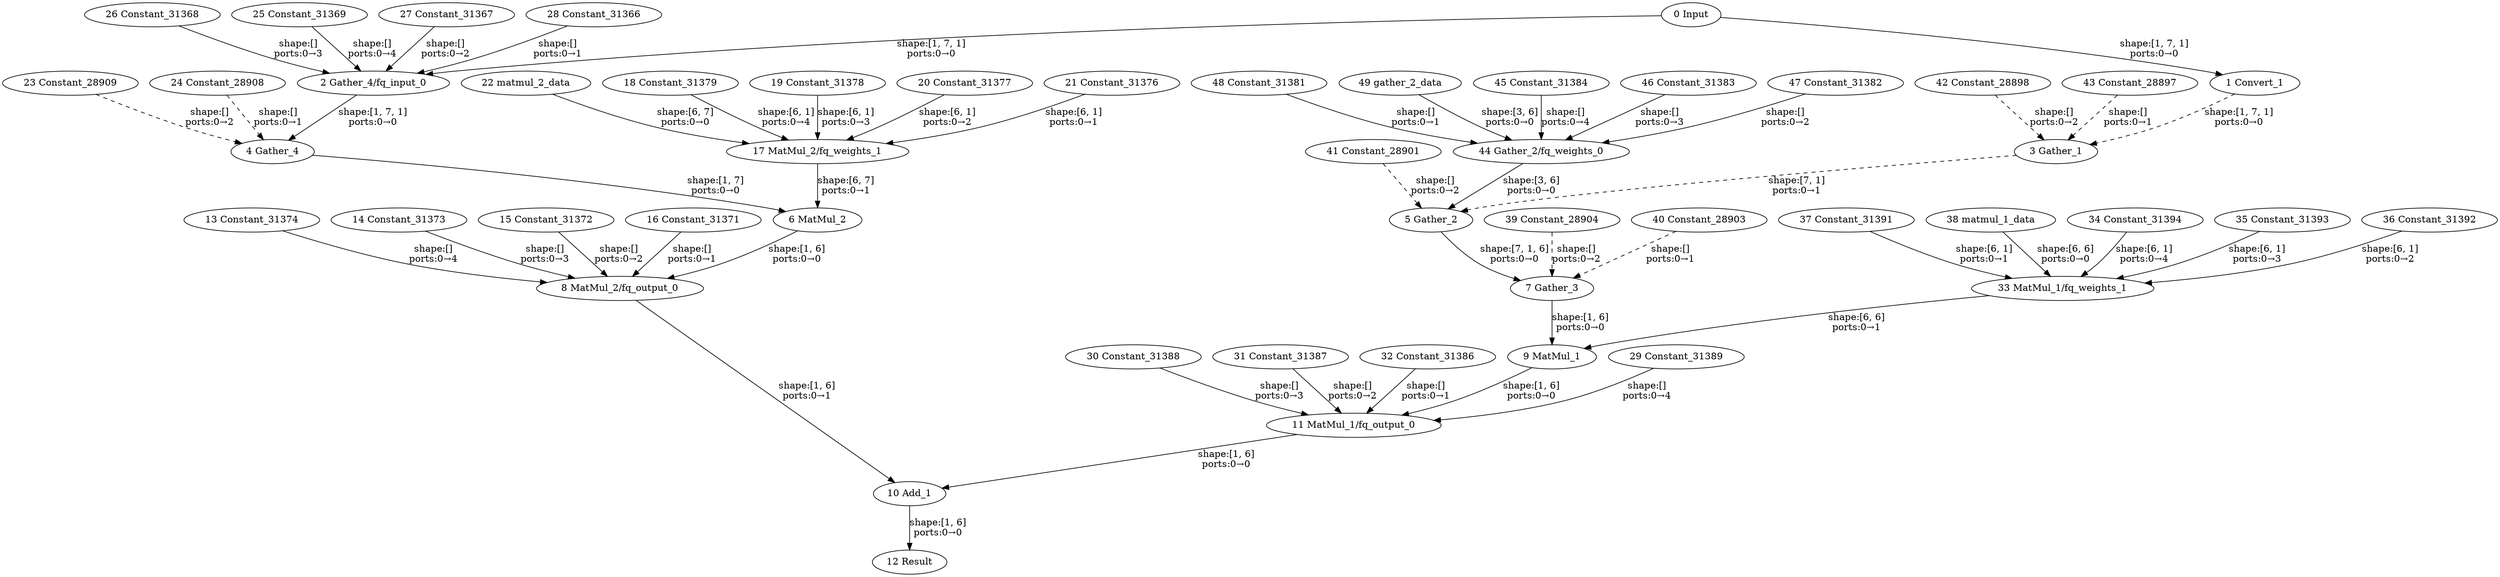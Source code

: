 strict digraph  {
"0 Input" [id=0, type=Parameter];
"1 Convert_1" [id=1, type=Convert];
"2 Gather_4/fq_input_0" [id=2, type=FakeQuantize];
"3 Gather_1" [id=3, type=Gather];
"4 Gather_4" [id=4, type=Gather];
"5 Gather_2" [id=5, type=Gather];
"6 MatMul_2" [id=6, type=MatMul];
"7 Gather_3" [id=7, type=Gather];
"8 MatMul_2/fq_output_0" [id=8, type=FakeQuantize];
"9 MatMul_1" [id=9, type=MatMul];
"10 Add_1" [id=10, type=Add];
"11 MatMul_1/fq_output_0" [id=11, type=FakeQuantize];
"12 Result" [id=12, type=Result];
"13 Constant_31374" [id=13, type=Constant];
"14 Constant_31373" [id=14, type=Constant];
"15 Constant_31372" [id=15, type=Constant];
"16 Constant_31371" [id=16, type=Constant];
"17 MatMul_2/fq_weights_1" [id=17, type=FakeQuantize];
"18 Constant_31379" [id=18, type=Constant];
"19 Constant_31378" [id=19, type=Constant];
"20 Constant_31377" [id=20, type=Constant];
"21 Constant_31376" [id=21, type=Constant];
"22 matmul_2_data" [id=22, type=Constant];
"23 Constant_28909" [id=23, type=Constant];
"24 Constant_28908" [id=24, type=Constant];
"25 Constant_31369" [id=25, type=Constant];
"26 Constant_31368" [id=26, type=Constant];
"27 Constant_31367" [id=27, type=Constant];
"28 Constant_31366" [id=28, type=Constant];
"29 Constant_31389" [id=29, type=Constant];
"30 Constant_31388" [id=30, type=Constant];
"31 Constant_31387" [id=31, type=Constant];
"32 Constant_31386" [id=32, type=Constant];
"33 MatMul_1/fq_weights_1" [id=33, type=FakeQuantize];
"34 Constant_31394" [id=34, type=Constant];
"35 Constant_31393" [id=35, type=Constant];
"36 Constant_31392" [id=36, type=Constant];
"37 Constant_31391" [id=37, type=Constant];
"38 matmul_1_data" [id=38, type=Constant];
"39 Constant_28904" [id=39, type=Constant];
"40 Constant_28903" [id=40, type=Constant];
"41 Constant_28901" [id=41, type=Constant];
"42 Constant_28898" [id=42, type=Constant];
"43 Constant_28897" [id=43, type=Constant];
"44 Gather_2/fq_weights_0" [id=44, type=FakeQuantize];
"45 Constant_31384" [id=45, type=Constant];
"46 Constant_31383" [id=46, type=Constant];
"47 Constant_31382" [id=47, type=Constant];
"48 Constant_31381" [id=48, type=Constant];
"49 gather_2_data" [id=49, type=Constant];
"0 Input" -> "1 Convert_1"  [label="shape:[1, 7, 1]\nports:0→0", style=solid];
"0 Input" -> "2 Gather_4/fq_input_0"  [label="shape:[1, 7, 1]\nports:0→0", style=solid];
"1 Convert_1" -> "3 Gather_1"  [label="shape:[1, 7, 1]\nports:0→0", style=dashed];
"2 Gather_4/fq_input_0" -> "4 Gather_4"  [label="shape:[1, 7, 1]\nports:0→0", style=solid];
"3 Gather_1" -> "5 Gather_2"  [label="shape:[7, 1]\nports:0→1", style=dashed];
"4 Gather_4" -> "6 MatMul_2"  [label="shape:[1, 7]\nports:0→0", style=solid];
"5 Gather_2" -> "7 Gather_3"  [label="shape:[7, 1, 6]\nports:0→0", style=solid];
"6 MatMul_2" -> "8 MatMul_2/fq_output_0"  [label="shape:[1, 6]\nports:0→0", style=solid];
"7 Gather_3" -> "9 MatMul_1"  [label="shape:[1, 6]\nports:0→0", style=solid];
"8 MatMul_2/fq_output_0" -> "10 Add_1"  [label="shape:[1, 6]\nports:0→1", style=solid];
"9 MatMul_1" -> "11 MatMul_1/fq_output_0"  [label="shape:[1, 6]\nports:0→0", style=solid];
"10 Add_1" -> "12 Result"  [label="shape:[1, 6]\nports:0→0", style=solid];
"11 MatMul_1/fq_output_0" -> "10 Add_1"  [label="shape:[1, 6]\nports:0→0", style=solid];
"13 Constant_31374" -> "8 MatMul_2/fq_output_0"  [label="shape:[]\nports:0→4", style=solid];
"14 Constant_31373" -> "8 MatMul_2/fq_output_0"  [label="shape:[]\nports:0→3", style=solid];
"15 Constant_31372" -> "8 MatMul_2/fq_output_0"  [label="shape:[]\nports:0→2", style=solid];
"16 Constant_31371" -> "8 MatMul_2/fq_output_0"  [label="shape:[]\nports:0→1", style=solid];
"17 MatMul_2/fq_weights_1" -> "6 MatMul_2"  [label="shape:[6, 7]\nports:0→1", style=solid];
"18 Constant_31379" -> "17 MatMul_2/fq_weights_1"  [label="shape:[6, 1]\nports:0→4", style=solid];
"19 Constant_31378" -> "17 MatMul_2/fq_weights_1"  [label="shape:[6, 1]\nports:0→3", style=solid];
"20 Constant_31377" -> "17 MatMul_2/fq_weights_1"  [label="shape:[6, 1]\nports:0→2", style=solid];
"21 Constant_31376" -> "17 MatMul_2/fq_weights_1"  [label="shape:[6, 1]\nports:0→1", style=solid];
"22 matmul_2_data" -> "17 MatMul_2/fq_weights_1"  [label="shape:[6, 7]\nports:0→0", style=solid];
"23 Constant_28909" -> "4 Gather_4"  [label="shape:[]\nports:0→2", style=dashed];
"24 Constant_28908" -> "4 Gather_4"  [label="shape:[]\nports:0→1", style=dashed];
"25 Constant_31369" -> "2 Gather_4/fq_input_0"  [label="shape:[]\nports:0→4", style=solid];
"26 Constant_31368" -> "2 Gather_4/fq_input_0"  [label="shape:[]\nports:0→3", style=solid];
"27 Constant_31367" -> "2 Gather_4/fq_input_0"  [label="shape:[]\nports:0→2", style=solid];
"28 Constant_31366" -> "2 Gather_4/fq_input_0"  [label="shape:[]\nports:0→1", style=solid];
"29 Constant_31389" -> "11 MatMul_1/fq_output_0"  [label="shape:[]\nports:0→4", style=solid];
"30 Constant_31388" -> "11 MatMul_1/fq_output_0"  [label="shape:[]\nports:0→3", style=solid];
"31 Constant_31387" -> "11 MatMul_1/fq_output_0"  [label="shape:[]\nports:0→2", style=solid];
"32 Constant_31386" -> "11 MatMul_1/fq_output_0"  [label="shape:[]\nports:0→1", style=solid];
"33 MatMul_1/fq_weights_1" -> "9 MatMul_1"  [label="shape:[6, 6]\nports:0→1", style=solid];
"34 Constant_31394" -> "33 MatMul_1/fq_weights_1"  [label="shape:[6, 1]\nports:0→4", style=solid];
"35 Constant_31393" -> "33 MatMul_1/fq_weights_1"  [label="shape:[6, 1]\nports:0→3", style=solid];
"36 Constant_31392" -> "33 MatMul_1/fq_weights_1"  [label="shape:[6, 1]\nports:0→2", style=solid];
"37 Constant_31391" -> "33 MatMul_1/fq_weights_1"  [label="shape:[6, 1]\nports:0→1", style=solid];
"38 matmul_1_data" -> "33 MatMul_1/fq_weights_1"  [label="shape:[6, 6]\nports:0→0", style=solid];
"39 Constant_28904" -> "7 Gather_3"  [label="shape:[]\nports:0→2", style=dashed];
"40 Constant_28903" -> "7 Gather_3"  [label="shape:[]\nports:0→1", style=dashed];
"41 Constant_28901" -> "5 Gather_2"  [label="shape:[]\nports:0→2", style=dashed];
"42 Constant_28898" -> "3 Gather_1"  [label="shape:[]\nports:0→2", style=dashed];
"43 Constant_28897" -> "3 Gather_1"  [label="shape:[]\nports:0→1", style=dashed];
"44 Gather_2/fq_weights_0" -> "5 Gather_2"  [label="shape:[3, 6]\nports:0→0", style=solid];
"45 Constant_31384" -> "44 Gather_2/fq_weights_0"  [label="shape:[]\nports:0→4", style=solid];
"46 Constant_31383" -> "44 Gather_2/fq_weights_0"  [label="shape:[]\nports:0→3", style=solid];
"47 Constant_31382" -> "44 Gather_2/fq_weights_0"  [label="shape:[]\nports:0→2", style=solid];
"48 Constant_31381" -> "44 Gather_2/fq_weights_0"  [label="shape:[]\nports:0→1", style=solid];
"49 gather_2_data" -> "44 Gather_2/fq_weights_0"  [label="shape:[3, 6]\nports:0→0", style=solid];
}

